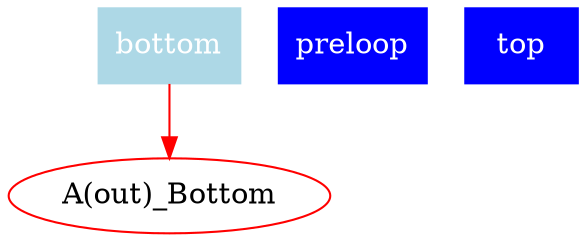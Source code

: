 digraph DFG {
	1[label = "bottom", shape=box, style=filled, color=lightblue, fontcolor=white];
	2[label = "preloop", shape=box, style=filled, color=blue, fontcolor=white];
	3[label = "top", shape=box, style=filled, color=blue, fontcolor=white];
	outputNode_1[label = "A(out)_Bottom", color=red];
	edge [color=red];
	1 -> outputNode_1;
}
